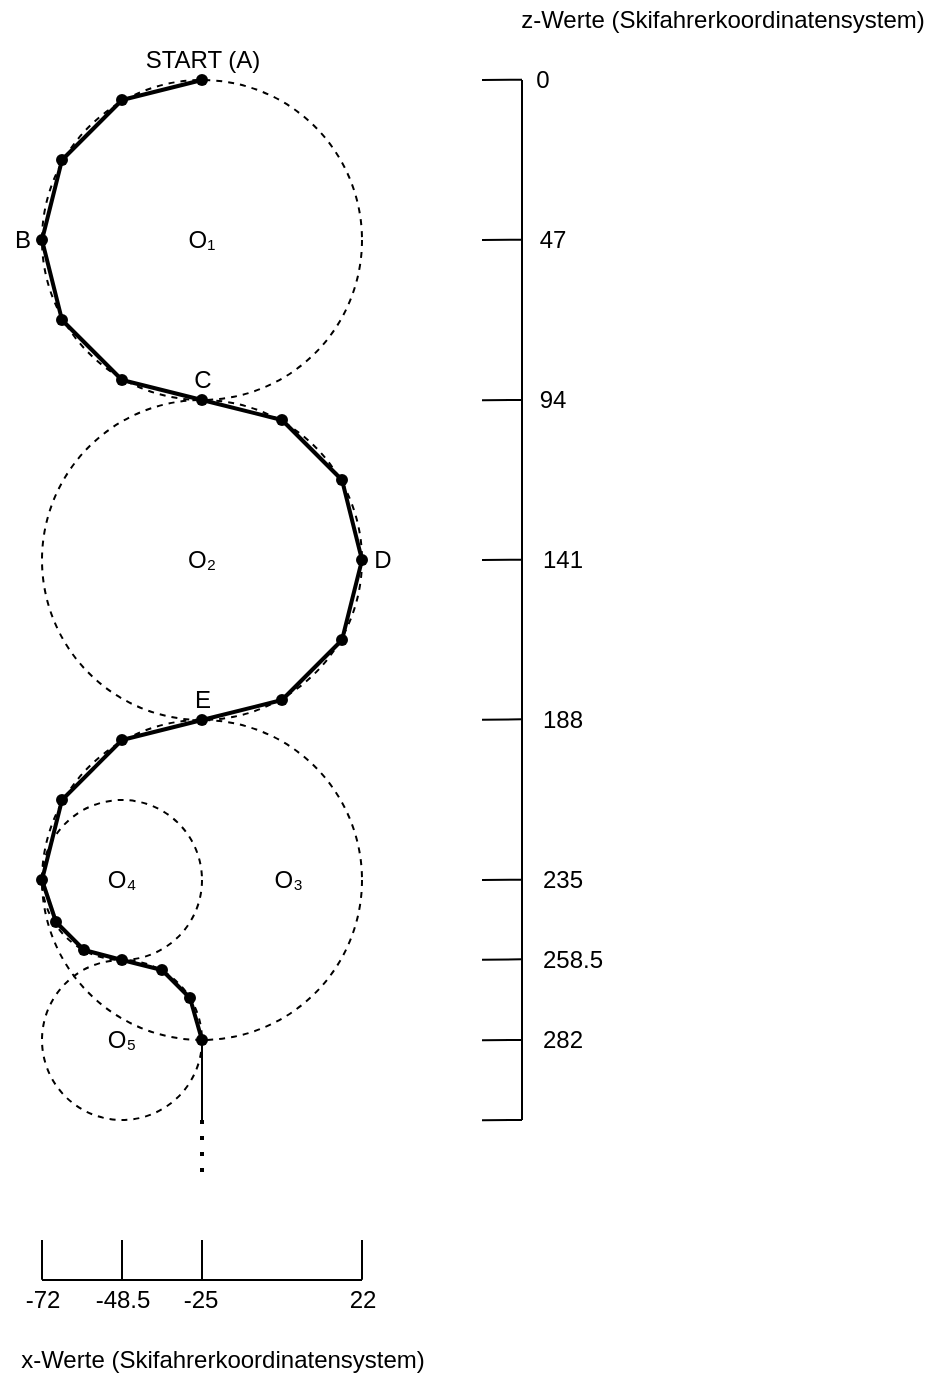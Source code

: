 <mxfile>
    <diagram id="1S4flD9zB2ljtQL2mWBH" name="Page-1">
        <mxGraphModel dx="802" dy="746" grid="1" gridSize="10" guides="1" tooltips="1" connect="1" arrows="1" fold="1" page="1" pageScale="1" pageWidth="850" pageHeight="1100" math="0" shadow="0">
            <root>
                <mxCell id="0"/>
                <mxCell id="1" parent="0"/>
                <mxCell id="53" value="&amp;nbsp; &amp;nbsp; &amp;nbsp; &amp;nbsp; &amp;nbsp; &amp;nbsp; &amp;nbsp; &amp;nbsp; &amp;nbsp; &amp;nbsp; &amp;nbsp; &amp;nbsp; &amp;nbsp; O₃" style="ellipse;whiteSpace=wrap;html=1;aspect=fixed;dashed=1;fillColor=none;" vertex="1" parent="1">
                    <mxGeometry x="360" y="440" width="160" height="160" as="geometry"/>
                </mxCell>
                <mxCell id="57" value="O₄" style="ellipse;whiteSpace=wrap;html=1;aspect=fixed;dashed=1;fillColor=none;" vertex="1" parent="1">
                    <mxGeometry x="360" y="480" width="80" height="80" as="geometry"/>
                </mxCell>
                <mxCell id="10" value="O₂" style="ellipse;whiteSpace=wrap;html=1;aspect=fixed;dashed=1;fillColor=none;" parent="1" vertex="1">
                    <mxGeometry x="360" y="280" width="160" height="160" as="geometry"/>
                </mxCell>
                <mxCell id="11" value="" style="shape=waypoint;sketch=0;size=6;pointerEvents=1;points=[];fillColor=none;resizable=0;rotatable=0;perimeter=centerPerimeter;snapToPoint=1;verticalAlign=bottom;" parent="1" vertex="1">
                    <mxGeometry x="500" y="340" width="40" height="40" as="geometry"/>
                </mxCell>
                <mxCell id="2" value="O₁" style="ellipse;whiteSpace=wrap;html=1;aspect=fixed;dashed=1;fillColor=none;" parent="1" vertex="1">
                    <mxGeometry x="360" y="120" width="160" height="160" as="geometry"/>
                </mxCell>
                <mxCell id="4" value="" style="shape=waypoint;sketch=0;size=6;pointerEvents=1;points=[];fillColor=none;resizable=0;rotatable=0;perimeter=centerPerimeter;snapToPoint=1;verticalAlign=bottom;" parent="1" vertex="1">
                    <mxGeometry x="420" y="100" width="40" height="40" as="geometry"/>
                </mxCell>
                <mxCell id="5" value="" style="shape=waypoint;sketch=0;size=6;pointerEvents=1;points=[];fillColor=none;resizable=0;rotatable=0;perimeter=centerPerimeter;snapToPoint=1;verticalAlign=bottom;" parent="1" vertex="1">
                    <mxGeometry x="340" y="180" width="40" height="40" as="geometry"/>
                </mxCell>
                <mxCell id="6" value="START (A)" style="text;html=1;align=center;verticalAlign=middle;resizable=0;points=[];autosize=1;strokeColor=none;" parent="1" vertex="1">
                    <mxGeometry x="405" y="100" width="70" height="20" as="geometry"/>
                </mxCell>
                <mxCell id="7" value="B" style="text;html=1;align=center;verticalAlign=middle;resizable=0;points=[];autosize=1;strokeColor=none;" parent="1" vertex="1">
                    <mxGeometry x="340" y="190" width="20" height="20" as="geometry"/>
                </mxCell>
                <mxCell id="8" value="" style="shape=waypoint;sketch=0;size=6;pointerEvents=1;points=[];fillColor=none;resizable=0;rotatable=0;perimeter=centerPerimeter;snapToPoint=1;verticalAlign=bottom;" parent="1" vertex="1">
                    <mxGeometry x="420" y="260" width="40" height="40" as="geometry"/>
                </mxCell>
                <mxCell id="9" value="C" style="text;html=1;align=center;verticalAlign=middle;resizable=0;points=[];autosize=1;strokeColor=none;" parent="1" vertex="1">
                    <mxGeometry x="430" y="260" width="20" height="20" as="geometry"/>
                </mxCell>
                <mxCell id="14" value="D" style="text;html=1;align=center;verticalAlign=middle;resizable=0;points=[];autosize=1;strokeColor=none;" parent="1" vertex="1">
                    <mxGeometry x="520" y="350" width="20" height="20" as="geometry"/>
                </mxCell>
                <mxCell id="15" value="" style="shape=waypoint;sketch=0;size=6;pointerEvents=1;points=[];fillColor=none;resizable=0;rotatable=0;perimeter=centerPerimeter;snapToPoint=1;verticalAlign=bottom;" parent="1" vertex="1">
                    <mxGeometry x="420" y="420" width="40" height="40" as="geometry"/>
                </mxCell>
                <mxCell id="44" value="" style="shape=waypoint;sketch=0;size=6;pointerEvents=1;points=[];fillColor=none;resizable=0;rotatable=0;perimeter=centerPerimeter;snapToPoint=1;dashed=1;" vertex="1" parent="1">
                    <mxGeometry x="380" y="110" width="40" height="40" as="geometry"/>
                </mxCell>
                <mxCell id="45" value="" style="shape=waypoint;sketch=0;size=6;pointerEvents=1;points=[];fillColor=none;resizable=0;rotatable=0;perimeter=centerPerimeter;snapToPoint=1;dashed=1;" vertex="1" parent="1">
                    <mxGeometry x="350" y="140" width="40" height="40" as="geometry"/>
                </mxCell>
                <mxCell id="46" value="" style="shape=waypoint;sketch=0;size=6;pointerEvents=1;points=[];fillColor=none;resizable=0;rotatable=0;perimeter=centerPerimeter;snapToPoint=1;dashed=1;" vertex="1" parent="1">
                    <mxGeometry x="350" y="220" width="40" height="40" as="geometry"/>
                </mxCell>
                <mxCell id="47" value="" style="shape=waypoint;sketch=0;size=6;pointerEvents=1;points=[];fillColor=none;resizable=0;rotatable=0;perimeter=centerPerimeter;snapToPoint=1;dashed=1;" vertex="1" parent="1">
                    <mxGeometry x="380" y="250" width="40" height="40" as="geometry"/>
                </mxCell>
                <mxCell id="48" value="" style="shape=waypoint;sketch=0;size=6;pointerEvents=1;points=[];fillColor=none;resizable=0;rotatable=0;perimeter=centerPerimeter;snapToPoint=1;dashed=1;" vertex="1" parent="1">
                    <mxGeometry x="460" y="270" width="40" height="40" as="geometry"/>
                </mxCell>
                <mxCell id="49" value="" style="shape=waypoint;sketch=0;size=6;pointerEvents=1;points=[];fillColor=none;resizable=0;rotatable=0;perimeter=centerPerimeter;snapToPoint=1;dashed=1;" vertex="1" parent="1">
                    <mxGeometry x="490" y="300" width="40" height="40" as="geometry"/>
                </mxCell>
                <mxCell id="50" value="" style="shape=waypoint;sketch=0;size=6;pointerEvents=1;points=[];fillColor=none;resizable=0;rotatable=0;perimeter=centerPerimeter;snapToPoint=1;dashed=1;" vertex="1" parent="1">
                    <mxGeometry x="490" y="380" width="40" height="40" as="geometry"/>
                </mxCell>
                <mxCell id="51" value="" style="shape=waypoint;sketch=0;size=6;pointerEvents=1;points=[];fillColor=none;resizable=0;rotatable=0;perimeter=centerPerimeter;snapToPoint=1;dashed=1;" vertex="1" parent="1">
                    <mxGeometry x="460" y="410" width="40" height="40" as="geometry"/>
                </mxCell>
                <mxCell id="52" value="E" style="text;html=1;align=center;verticalAlign=middle;resizable=0;points=[];autosize=1;strokeColor=none;" vertex="1" parent="1">
                    <mxGeometry x="430" y="420" width="20" height="20" as="geometry"/>
                </mxCell>
                <mxCell id="54" value="" style="shape=waypoint;sketch=0;size=6;pointerEvents=1;points=[];fillColor=none;resizable=0;rotatable=0;perimeter=centerPerimeter;snapToPoint=1;dashed=1;" vertex="1" parent="1">
                    <mxGeometry x="380" y="430" width="40" height="40" as="geometry"/>
                </mxCell>
                <mxCell id="55" value="" style="shape=waypoint;sketch=0;size=6;pointerEvents=1;points=[];fillColor=none;resizable=0;rotatable=0;perimeter=centerPerimeter;snapToPoint=1;dashed=1;" vertex="1" parent="1">
                    <mxGeometry x="350" y="460" width="40" height="40" as="geometry"/>
                </mxCell>
                <mxCell id="56" value="" style="shape=waypoint;sketch=0;size=6;pointerEvents=1;points=[];fillColor=none;resizable=0;rotatable=0;perimeter=centerPerimeter;snapToPoint=1;dashed=1;" vertex="1" parent="1">
                    <mxGeometry x="340" y="500" width="40" height="40" as="geometry"/>
                </mxCell>
                <mxCell id="58" value="O₅" style="ellipse;whiteSpace=wrap;html=1;aspect=fixed;dashed=1;fillColor=none;" vertex="1" parent="1">
                    <mxGeometry x="360" y="560" width="80" height="80" as="geometry"/>
                </mxCell>
                <mxCell id="59" value="" style="shape=waypoint;sketch=0;size=6;pointerEvents=1;points=[];fillColor=none;resizable=0;rotatable=0;perimeter=centerPerimeter;snapToPoint=1;dashed=1;" vertex="1" parent="1">
                    <mxGeometry x="380" y="540" width="40" height="40" as="geometry"/>
                </mxCell>
                <mxCell id="60" value="" style="shape=waypoint;sketch=0;size=6;pointerEvents=1;points=[];fillColor=none;resizable=0;rotatable=0;perimeter=centerPerimeter;snapToPoint=1;dashed=1;" vertex="1" parent="1">
                    <mxGeometry x="347" y="521" width="40" height="40" as="geometry"/>
                </mxCell>
                <mxCell id="61" value="" style="shape=waypoint;sketch=0;size=6;pointerEvents=1;points=[];fillColor=none;resizable=0;rotatable=0;perimeter=centerPerimeter;snapToPoint=1;dashed=1;" vertex="1" parent="1">
                    <mxGeometry x="361" y="535" width="40" height="40" as="geometry"/>
                </mxCell>
                <mxCell id="62" value="" style="shape=waypoint;sketch=0;size=6;pointerEvents=1;points=[];fillColor=none;resizable=0;rotatable=0;perimeter=centerPerimeter;snapToPoint=1;dashed=1;" vertex="1" parent="1">
                    <mxGeometry x="420" y="580" width="40" height="40" as="geometry"/>
                </mxCell>
                <mxCell id="63" value="" style="shape=waypoint;sketch=0;size=6;pointerEvents=1;points=[];fillColor=none;resizable=0;rotatable=0;perimeter=centerPerimeter;snapToPoint=1;dashed=1;" vertex="1" parent="1">
                    <mxGeometry x="400" y="545" width="40" height="40" as="geometry"/>
                </mxCell>
                <mxCell id="64" value="" style="shape=waypoint;sketch=0;size=6;pointerEvents=1;points=[];fillColor=none;resizable=0;rotatable=0;perimeter=centerPerimeter;snapToPoint=1;dashed=1;" vertex="1" parent="1">
                    <mxGeometry x="414" y="559" width="40" height="40" as="geometry"/>
                </mxCell>
                <mxCell id="65" value="" style="endArrow=none;html=1;" edge="1" parent="1">
                    <mxGeometry width="50" height="50" relative="1" as="geometry">
                        <mxPoint x="600" y="640" as="sourcePoint"/>
                        <mxPoint x="600" y="120" as="targetPoint"/>
                    </mxGeometry>
                </mxCell>
                <mxCell id="66" value="z-Werte (Skifahrerkoordinatensystem)" style="text;html=1;align=center;verticalAlign=middle;resizable=0;points=[];autosize=1;strokeColor=none;" vertex="1" parent="1">
                    <mxGeometry x="590" y="80" width="220" height="20" as="geometry"/>
                </mxCell>
                <mxCell id="67" value="0" style="text;html=1;align=center;verticalAlign=middle;resizable=0;points=[];autosize=1;strokeColor=none;" vertex="1" parent="1">
                    <mxGeometry x="600" y="110" width="20" height="20" as="geometry"/>
                </mxCell>
                <mxCell id="68" value="47" style="text;html=1;align=center;verticalAlign=middle;resizable=0;points=[];autosize=1;strokeColor=none;" vertex="1" parent="1">
                    <mxGeometry x="600" y="190" width="30" height="20" as="geometry"/>
                </mxCell>
                <mxCell id="69" value="" style="endArrow=none;html=1;" edge="1" parent="1">
                    <mxGeometry width="50" height="50" relative="1" as="geometry">
                        <mxPoint x="580" y="120" as="sourcePoint"/>
                        <mxPoint x="600" y="119.84" as="targetPoint"/>
                    </mxGeometry>
                </mxCell>
                <mxCell id="70" value="" style="endArrow=none;html=1;" edge="1" parent="1">
                    <mxGeometry width="50" height="50" relative="1" as="geometry">
                        <mxPoint x="580.0" y="200.02" as="sourcePoint"/>
                        <mxPoint x="600.0" y="199.86" as="targetPoint"/>
                    </mxGeometry>
                </mxCell>
                <mxCell id="71" value="" style="endArrow=none;html=1;" edge="1" parent="1">
                    <mxGeometry width="50" height="50" relative="1" as="geometry">
                        <mxPoint x="580.0" y="280.16" as="sourcePoint"/>
                        <mxPoint x="600.0" y="280" as="targetPoint"/>
                    </mxGeometry>
                </mxCell>
                <mxCell id="72" value="" style="endArrow=none;html=1;" edge="1" parent="1">
                    <mxGeometry width="50" height="50" relative="1" as="geometry">
                        <mxPoint x="580.0" y="359.99" as="sourcePoint"/>
                        <mxPoint x="600.0" y="359.83" as="targetPoint"/>
                    </mxGeometry>
                </mxCell>
                <mxCell id="73" value="" style="endArrow=none;html=1;" edge="1" parent="1">
                    <mxGeometry width="50" height="50" relative="1" as="geometry">
                        <mxPoint x="580.0" y="439.83" as="sourcePoint"/>
                        <mxPoint x="600.0" y="439.67" as="targetPoint"/>
                    </mxGeometry>
                </mxCell>
                <mxCell id="74" value="" style="endArrow=none;html=1;" edge="1" parent="1">
                    <mxGeometry width="50" height="50" relative="1" as="geometry">
                        <mxPoint x="580.0" y="519.99" as="sourcePoint"/>
                        <mxPoint x="600.0" y="519.83" as="targetPoint"/>
                    </mxGeometry>
                </mxCell>
                <mxCell id="75" value="" style="endArrow=none;html=1;" edge="1" parent="1">
                    <mxGeometry width="50" height="50" relative="1" as="geometry">
                        <mxPoint x="580.0" y="559.83" as="sourcePoint"/>
                        <mxPoint x="600.0" y="559.67" as="targetPoint"/>
                    </mxGeometry>
                </mxCell>
                <mxCell id="76" value="" style="endArrow=none;html=1;" edge="1" parent="1">
                    <mxGeometry width="50" height="50" relative="1" as="geometry">
                        <mxPoint x="580.0" y="600.16" as="sourcePoint"/>
                        <mxPoint x="600.0" y="600" as="targetPoint"/>
                    </mxGeometry>
                </mxCell>
                <mxCell id="77" value="" style="endArrow=none;html=1;" edge="1" parent="1">
                    <mxGeometry width="50" height="50" relative="1" as="geometry">
                        <mxPoint x="580.0" y="640.16" as="sourcePoint"/>
                        <mxPoint x="600.0" y="640" as="targetPoint"/>
                    </mxGeometry>
                </mxCell>
                <mxCell id="78" value="94" style="text;html=1;align=center;verticalAlign=middle;resizable=0;points=[];autosize=1;strokeColor=none;" vertex="1" parent="1">
                    <mxGeometry x="600" y="270" width="30" height="20" as="geometry"/>
                </mxCell>
                <mxCell id="79" value="141" style="text;html=1;align=center;verticalAlign=middle;resizable=0;points=[];autosize=1;strokeColor=none;" vertex="1" parent="1">
                    <mxGeometry x="600" y="350" width="40" height="20" as="geometry"/>
                </mxCell>
                <mxCell id="80" value="188" style="text;html=1;align=center;verticalAlign=middle;resizable=0;points=[];autosize=1;strokeColor=none;" vertex="1" parent="1">
                    <mxGeometry x="600" y="430" width="40" height="20" as="geometry"/>
                </mxCell>
                <mxCell id="81" value="235" style="text;html=1;align=center;verticalAlign=middle;resizable=0;points=[];autosize=1;strokeColor=none;" vertex="1" parent="1">
                    <mxGeometry x="600" y="510" width="40" height="20" as="geometry"/>
                </mxCell>
                <mxCell id="82" value="258.5" style="text;html=1;align=center;verticalAlign=middle;resizable=0;points=[];autosize=1;strokeColor=none;" vertex="1" parent="1">
                    <mxGeometry x="600" y="550" width="50" height="20" as="geometry"/>
                </mxCell>
                <mxCell id="83" value="282" style="text;html=1;align=center;verticalAlign=middle;resizable=0;points=[];autosize=1;strokeColor=none;" vertex="1" parent="1">
                    <mxGeometry x="600" y="590" width="40" height="20" as="geometry"/>
                </mxCell>
                <mxCell id="84" value="" style="endArrow=none;html=1;" edge="1" parent="1">
                    <mxGeometry width="50" height="50" relative="1" as="geometry">
                        <mxPoint x="520" y="720" as="sourcePoint"/>
                        <mxPoint x="360" y="720" as="targetPoint"/>
                    </mxGeometry>
                </mxCell>
                <mxCell id="85" value="x-Werte (Skifahrerkoordinatensystem)" style="text;html=1;align=center;verticalAlign=middle;resizable=0;points=[];autosize=1;strokeColor=none;" vertex="1" parent="1">
                    <mxGeometry x="340" y="750" width="220" height="20" as="geometry"/>
                </mxCell>
                <mxCell id="86" value="" style="endArrow=none;html=1;" edge="1" parent="1">
                    <mxGeometry width="50" height="50" relative="1" as="geometry">
                        <mxPoint x="360" y="700.0" as="sourcePoint"/>
                        <mxPoint x="360" y="719.84" as="targetPoint"/>
                    </mxGeometry>
                </mxCell>
                <mxCell id="87" value="" style="endArrow=none;html=1;" edge="1" parent="1">
                    <mxGeometry width="50" height="50" relative="1" as="geometry">
                        <mxPoint x="400.0" y="700.0" as="sourcePoint"/>
                        <mxPoint x="400.0" y="719.84" as="targetPoint"/>
                    </mxGeometry>
                </mxCell>
                <mxCell id="88" value="" style="endArrow=none;html=1;" edge="1" parent="1">
                    <mxGeometry width="50" height="50" relative="1" as="geometry">
                        <mxPoint x="440" y="700.0" as="sourcePoint"/>
                        <mxPoint x="440" y="719.84" as="targetPoint"/>
                    </mxGeometry>
                </mxCell>
                <mxCell id="89" value="" style="endArrow=none;html=1;" edge="1" parent="1">
                    <mxGeometry width="50" height="50" relative="1" as="geometry">
                        <mxPoint x="520" y="700.0" as="sourcePoint"/>
                        <mxPoint x="520" y="719.84" as="targetPoint"/>
                    </mxGeometry>
                </mxCell>
                <mxCell id="90" value="-25" style="text;html=1;align=center;verticalAlign=middle;resizable=0;points=[];autosize=1;strokeColor=none;" vertex="1" parent="1">
                    <mxGeometry x="424" y="720" width="30" height="20" as="geometry"/>
                </mxCell>
                <mxCell id="91" value="-72" style="text;html=1;align=center;verticalAlign=middle;resizable=0;points=[];autosize=1;strokeColor=none;" vertex="1" parent="1">
                    <mxGeometry x="345" y="720" width="30" height="20" as="geometry"/>
                </mxCell>
                <mxCell id="92" value="-48.5" style="text;html=1;align=center;verticalAlign=middle;resizable=0;points=[];autosize=1;strokeColor=none;" vertex="1" parent="1">
                    <mxGeometry x="380" y="720" width="40" height="20" as="geometry"/>
                </mxCell>
                <mxCell id="93" value="22" style="text;html=1;align=center;verticalAlign=middle;resizable=0;points=[];autosize=1;strokeColor=none;" vertex="1" parent="1">
                    <mxGeometry x="505" y="720" width="30" height="20" as="geometry"/>
                </mxCell>
                <mxCell id="94" value="" style="endArrow=none;html=1;entryX=0.505;entryY=0.636;entryDx=0;entryDy=0;entryPerimeter=0;exitX=0.557;exitY=0.558;exitDx=0;exitDy=0;exitPerimeter=0;targetPerimeterSpacing=0;endSize=6;strokeWidth=2;" edge="1" parent="1" source="44" target="4">
                    <mxGeometry width="50" height="50" relative="1" as="geometry">
                        <mxPoint x="270" y="190" as="sourcePoint"/>
                        <mxPoint x="360" y="110" as="targetPoint"/>
                    </mxGeometry>
                </mxCell>
                <mxCell id="95" value="" style="endArrow=none;html=1;exitX=0.646;exitY=0.541;exitDx=0;exitDy=0;exitPerimeter=0;strokeWidth=2;" edge="1" parent="1" source="45">
                    <mxGeometry width="50" height="50" relative="1" as="geometry">
                        <mxPoint x="300" y="150" as="sourcePoint"/>
                        <mxPoint x="400" y="130" as="targetPoint"/>
                    </mxGeometry>
                </mxCell>
                <mxCell id="96" value="" style="endArrow=none;html=1;entryX=0.359;entryY=1.001;entryDx=0;entryDy=0;entryPerimeter=0;strokeWidth=2;" edge="1" parent="1" source="5" target="45">
                    <mxGeometry width="50" height="50" relative="1" as="geometry">
                        <mxPoint x="290" y="170" as="sourcePoint"/>
                        <mxPoint x="340" y="120" as="targetPoint"/>
                    </mxGeometry>
                </mxCell>
                <mxCell id="97" value="" style="endArrow=none;html=1;strokeWidth=2;" edge="1" parent="1" source="46" target="5">
                    <mxGeometry width="50" height="50" relative="1" as="geometry">
                        <mxPoint x="270" y="310" as="sourcePoint"/>
                        <mxPoint x="330" y="270" as="targetPoint"/>
                    </mxGeometry>
                </mxCell>
                <mxCell id="98" value="" style="endArrow=none;html=1;strokeWidth=2;" edge="1" parent="1" source="47" target="46">
                    <mxGeometry width="50" height="50" relative="1" as="geometry">
                        <mxPoint x="280.0" y="320.0" as="sourcePoint"/>
                        <mxPoint x="340.0" y="280.0" as="targetPoint"/>
                    </mxGeometry>
                </mxCell>
                <mxCell id="99" value="" style="endArrow=none;html=1;strokeWidth=2;" edge="1" parent="1" source="8" target="47">
                    <mxGeometry width="50" height="50" relative="1" as="geometry">
                        <mxPoint x="290.0" y="330.0" as="sourcePoint"/>
                        <mxPoint x="350.0" y="290.0" as="targetPoint"/>
                    </mxGeometry>
                </mxCell>
                <mxCell id="100" value="" style="endArrow=none;html=1;strokeWidth=2;" edge="1" parent="1" source="48" target="8">
                    <mxGeometry width="50" height="50" relative="1" as="geometry">
                        <mxPoint x="300.0" y="340.0" as="sourcePoint"/>
                        <mxPoint x="360.0" y="300.0" as="targetPoint"/>
                    </mxGeometry>
                </mxCell>
                <mxCell id="101" value="" style="endArrow=none;html=1;strokeWidth=2;" edge="1" parent="1" source="48" target="49">
                    <mxGeometry width="50" height="50" relative="1" as="geometry">
                        <mxPoint x="310.0" y="350.0" as="sourcePoint"/>
                        <mxPoint x="370.0" y="310.0" as="targetPoint"/>
                    </mxGeometry>
                </mxCell>
                <mxCell id="102" value="" style="endArrow=none;html=1;strokeWidth=2;" edge="1" parent="1" source="49" target="11">
                    <mxGeometry width="50" height="50" relative="1" as="geometry">
                        <mxPoint x="320.0" y="360.0" as="sourcePoint"/>
                        <mxPoint x="380.0" y="320.0" as="targetPoint"/>
                    </mxGeometry>
                </mxCell>
                <mxCell id="103" value="" style="endArrow=none;html=1;strokeWidth=2;" edge="1" parent="1" source="50" target="11">
                    <mxGeometry width="50" height="50" relative="1" as="geometry">
                        <mxPoint x="330.0" y="370.0" as="sourcePoint"/>
                        <mxPoint x="390.0" y="330.0" as="targetPoint"/>
                    </mxGeometry>
                </mxCell>
                <mxCell id="104" value="" style="endArrow=none;html=1;exitX=0.439;exitY=0.386;exitDx=0;exitDy=0;exitPerimeter=0;strokeWidth=2;" edge="1" parent="1" source="51" target="50">
                    <mxGeometry width="50" height="50" relative="1" as="geometry">
                        <mxPoint x="340.0" y="380.0" as="sourcePoint"/>
                        <mxPoint x="400.0" y="340.0" as="targetPoint"/>
                    </mxGeometry>
                </mxCell>
                <mxCell id="105" value="" style="endArrow=none;html=1;entryX=0.454;entryY=0.458;entryDx=0;entryDy=0;entryPerimeter=0;strokeWidth=2;" edge="1" parent="1" source="15" target="51">
                    <mxGeometry width="50" height="50" relative="1" as="geometry">
                        <mxPoint x="350.0" y="390.0" as="sourcePoint"/>
                        <mxPoint x="410.0" y="350.0" as="targetPoint"/>
                    </mxGeometry>
                </mxCell>
                <mxCell id="106" value="" style="endArrow=none;html=1;strokeWidth=2;" edge="1" parent="1" source="54" target="15">
                    <mxGeometry width="50" height="50" relative="1" as="geometry">
                        <mxPoint x="360.0" y="400.0" as="sourcePoint"/>
                        <mxPoint x="420.0" y="360.0" as="targetPoint"/>
                    </mxGeometry>
                </mxCell>
                <mxCell id="107" value="" style="endArrow=none;html=1;strokeWidth=2;" edge="1" parent="1" source="55" target="54">
                    <mxGeometry width="50" height="50" relative="1" as="geometry">
                        <mxPoint x="370.0" y="410.0" as="sourcePoint"/>
                        <mxPoint x="430.0" y="370.0" as="targetPoint"/>
                    </mxGeometry>
                </mxCell>
                <mxCell id="108" value="" style="endArrow=none;html=1;strokeWidth=2;" edge="1" parent="1" source="56" target="55">
                    <mxGeometry width="50" height="50" relative="1" as="geometry">
                        <mxPoint x="380.0" y="420.0" as="sourcePoint"/>
                        <mxPoint x="440.0" y="380.0" as="targetPoint"/>
                    </mxGeometry>
                </mxCell>
                <mxCell id="109" value="" style="endArrow=none;html=1;strokeWidth=2;" edge="1" parent="1" source="56" target="60">
                    <mxGeometry width="50" height="50" relative="1" as="geometry">
                        <mxPoint x="390.0" y="430.0" as="sourcePoint"/>
                        <mxPoint x="450.0" y="390.0" as="targetPoint"/>
                    </mxGeometry>
                </mxCell>
                <mxCell id="110" value="" style="endArrow=none;html=1;entryX=0.017;entryY=0.685;entryDx=0;entryDy=0;entryPerimeter=0;strokeWidth=2;" edge="1" parent="1" source="61" target="60">
                    <mxGeometry width="50" height="50" relative="1" as="geometry">
                        <mxPoint x="400.0" y="440.0" as="sourcePoint"/>
                        <mxPoint x="460.0" y="400.0" as="targetPoint"/>
                    </mxGeometry>
                </mxCell>
                <mxCell id="111" value="" style="endArrow=none;html=1;exitX=0.298;exitY=0.986;exitDx=0;exitDy=0;exitPerimeter=0;strokeWidth=2;" edge="1" parent="1" source="59" target="61">
                    <mxGeometry width="50" height="50" relative="1" as="geometry">
                        <mxPoint x="410.0" y="450.0" as="sourcePoint"/>
                        <mxPoint x="470.0" y="410.0" as="targetPoint"/>
                    </mxGeometry>
                </mxCell>
                <mxCell id="112" value="" style="endArrow=none;html=1;entryX=0.227;entryY=1.072;entryDx=0;entryDy=0;entryPerimeter=0;strokeWidth=2;" edge="1" parent="1" source="63" target="59">
                    <mxGeometry width="50" height="50" relative="1" as="geometry">
                        <mxPoint x="420.0" y="460.0" as="sourcePoint"/>
                        <mxPoint x="480.0" y="420.0" as="targetPoint"/>
                    </mxGeometry>
                </mxCell>
                <mxCell id="113" value="" style="endArrow=none;html=1;strokeWidth=2;" edge="1" parent="1" source="64" target="63">
                    <mxGeometry width="50" height="50" relative="1" as="geometry">
                        <mxPoint x="430.0" y="470.0" as="sourcePoint"/>
                        <mxPoint x="490.0" y="430.0" as="targetPoint"/>
                    </mxGeometry>
                </mxCell>
                <mxCell id="114" value="" style="endArrow=none;html=1;strokeWidth=2;" edge="1" parent="1" source="62" target="64">
                    <mxGeometry width="50" height="50" relative="1" as="geometry">
                        <mxPoint x="440.0" y="480.0" as="sourcePoint"/>
                        <mxPoint x="500.0" y="440.0" as="targetPoint"/>
                    </mxGeometry>
                </mxCell>
                <mxCell id="115" value="" style="endArrow=none;html=1;" edge="1" parent="1" target="62">
                    <mxGeometry width="50" height="50" relative="1" as="geometry">
                        <mxPoint x="440" y="640" as="sourcePoint"/>
                        <mxPoint x="510.0" y="450.0" as="targetPoint"/>
                    </mxGeometry>
                </mxCell>
                <mxCell id="116" value="" style="endArrow=none;dashed=1;html=1;dashPattern=1 3;strokeWidth=2;" edge="1" parent="1">
                    <mxGeometry width="50" height="50" relative="1" as="geometry">
                        <mxPoint x="440" y="640" as="sourcePoint"/>
                        <mxPoint x="440" y="670" as="targetPoint"/>
                    </mxGeometry>
                </mxCell>
            </root>
        </mxGraphModel>
    </diagram>
</mxfile>